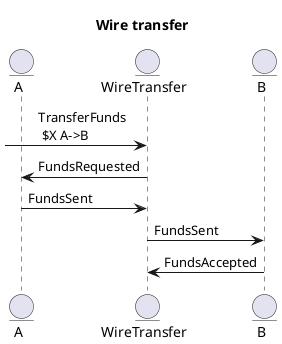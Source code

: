 @startuml
!pragma teoz true
skinparam SequenceMessageAlign direction
title Wire transfer
entity A
entity WireTransfer
entity B
[-> WireTransfer: TransferFunds \n $X A->B
WireTransfer -> A: FundsRequested
A -> WireTransfer: FundsSent
WireTransfer -> B: FundsSent
B -> WireTransfer: FundsAccepted
@enduml

